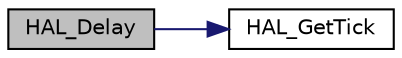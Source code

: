 digraph "HAL_Delay"
{
  edge [fontname="Helvetica",fontsize="10",labelfontname="Helvetica",labelfontsize="10"];
  node [fontname="Helvetica",fontsize="10",shape=record];
  rankdir="LR";
  Node12 [label="HAL_Delay",height=0.2,width=0.4,color="black", fillcolor="grey75", style="filled", fontcolor="black"];
  Node12 -> Node13 [color="midnightblue",fontsize="10",style="solid",fontname="Helvetica"];
  Node13 [label="HAL_GetTick",height=0.2,width=0.4,color="black", fillcolor="white", style="filled",URL="$group___h_a_l___exported___functions___group2.html#gac9b3a85a73735ac840d0dcb59bc0fdd6",tooltip="Provides a tick value in millisecond. "];
}
